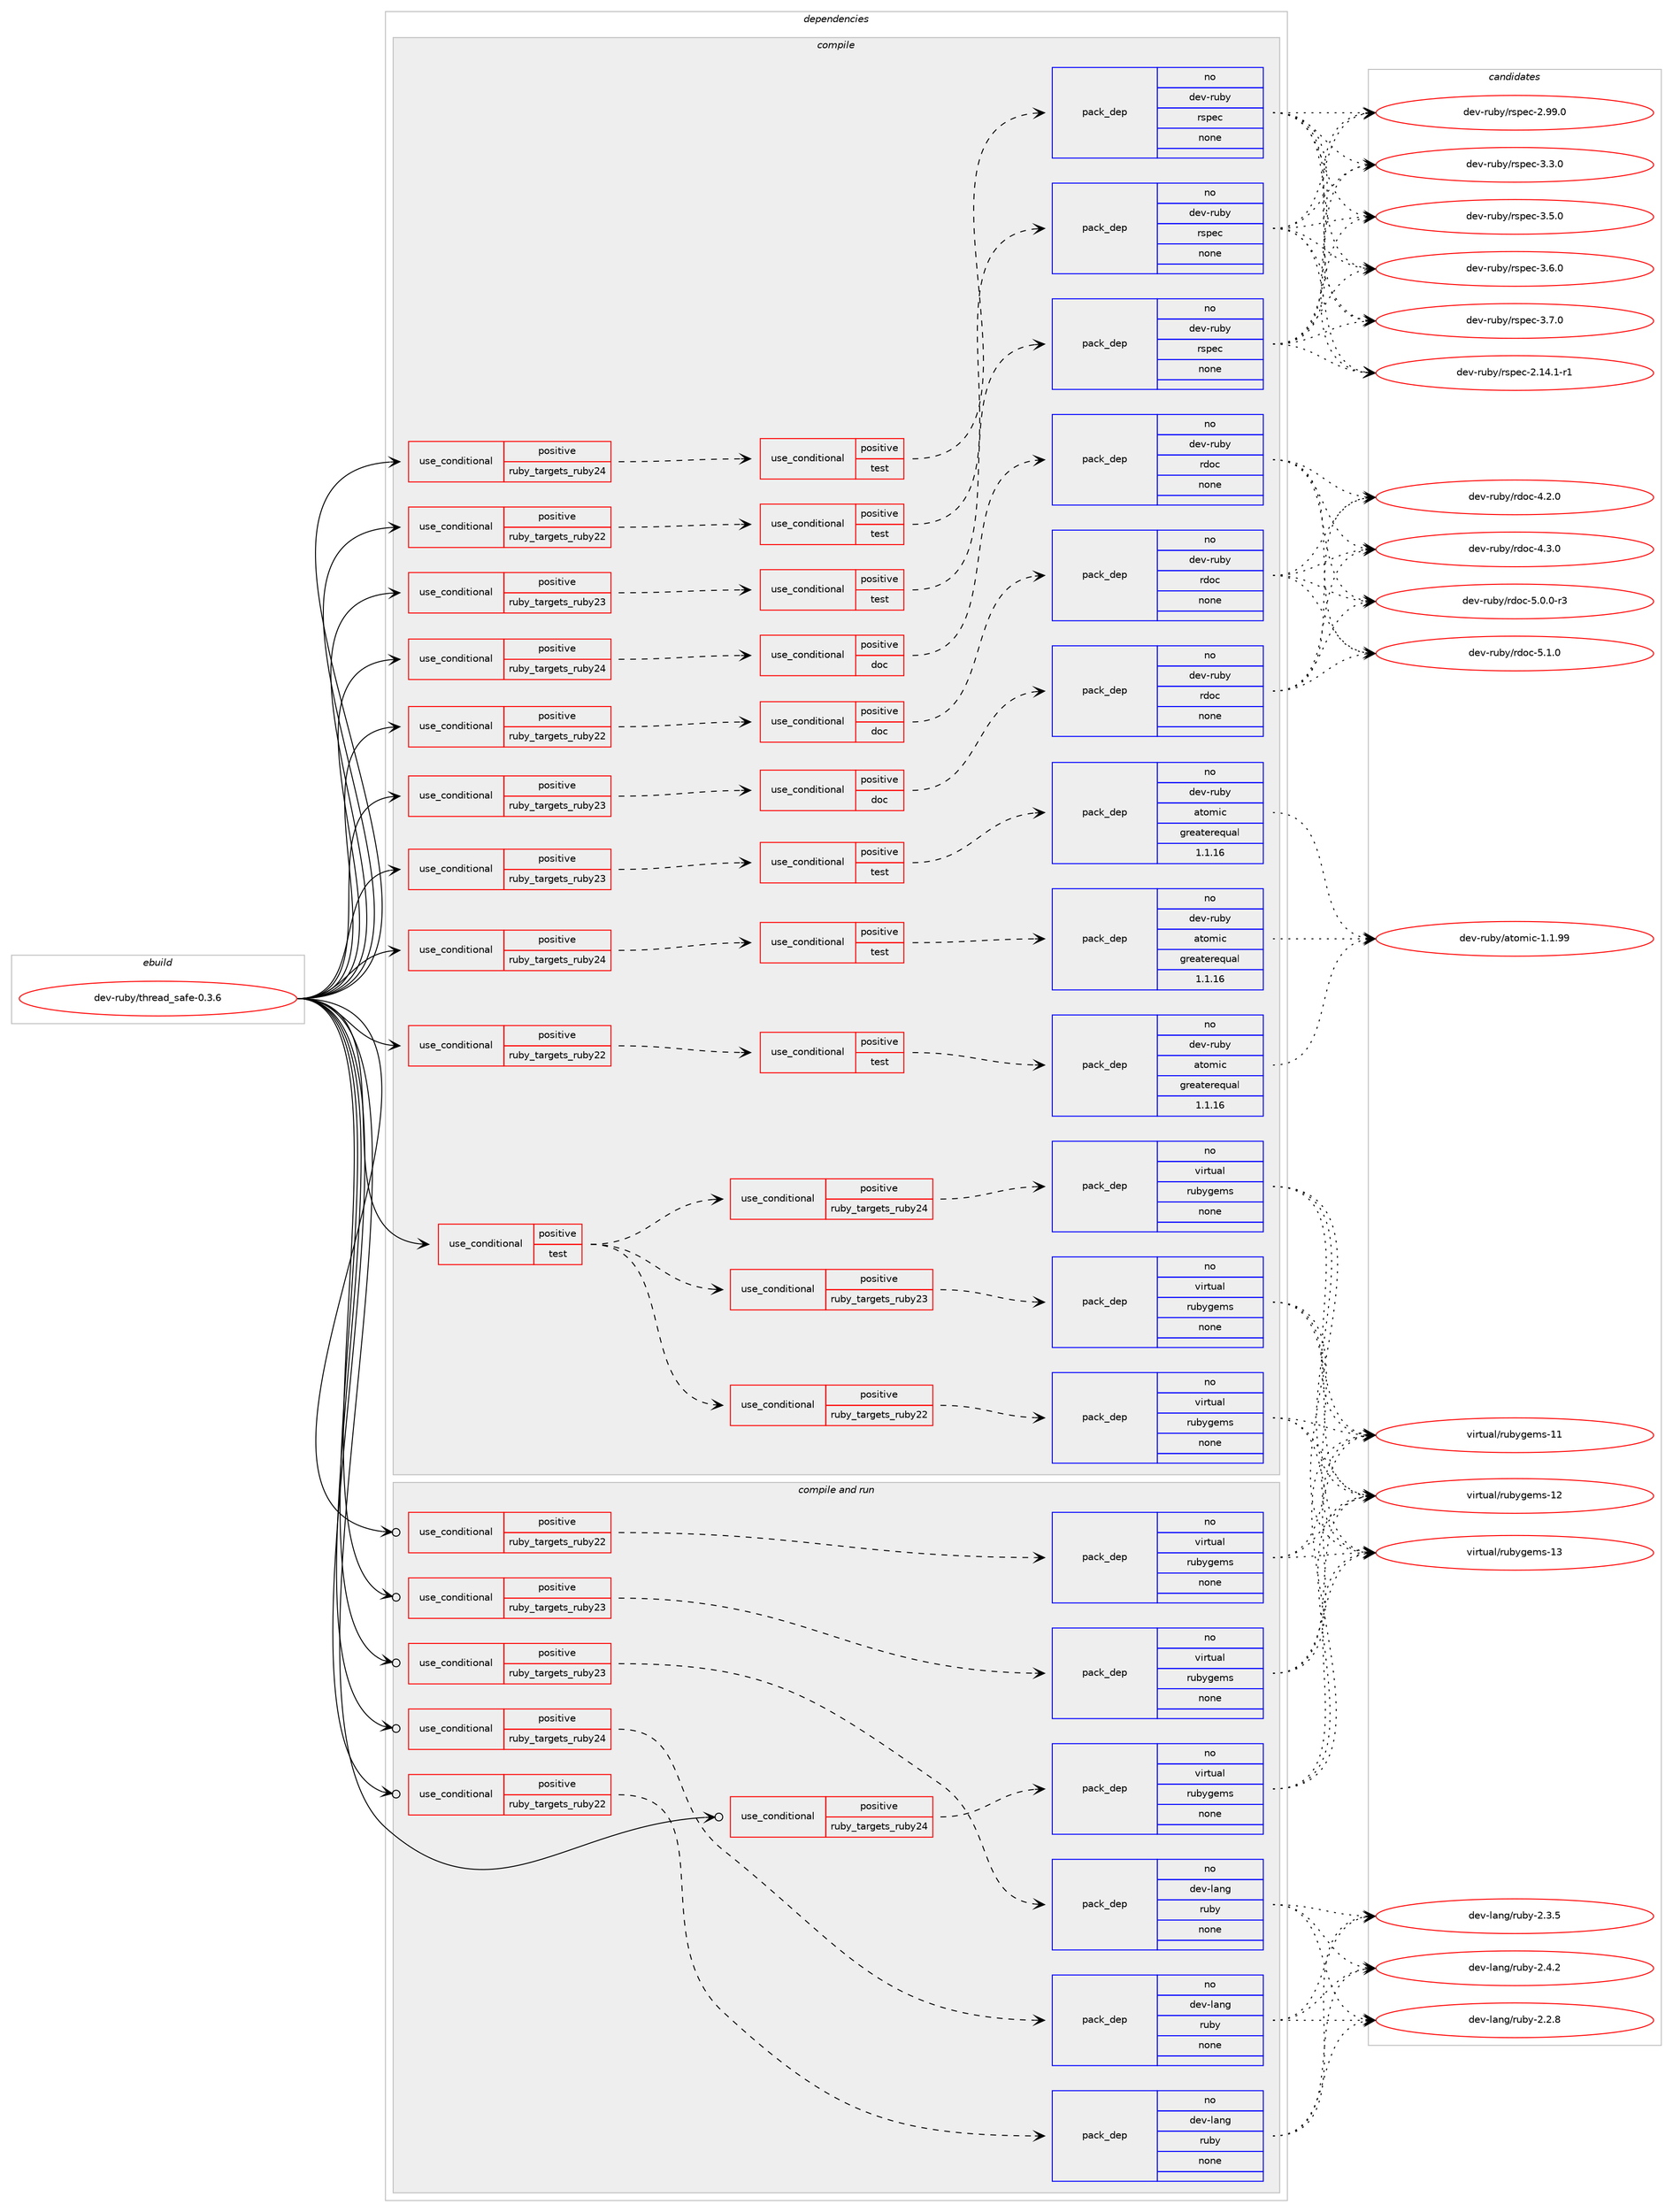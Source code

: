 digraph prolog {

# *************
# Graph options
# *************

newrank=true;
concentrate=true;
compound=true;
graph [rankdir=LR,fontname=Helvetica,fontsize=10,ranksep=1.5];#, ranksep=2.5, nodesep=0.2];
edge  [arrowhead=vee];
node  [fontname=Helvetica,fontsize=10];

# **********
# The ebuild
# **********

subgraph cluster_leftcol {
color=gray;
rank=same;
label=<<i>ebuild</i>>;
id [label="dev-ruby/thread_safe-0.3.6", color=red, width=4, href="../dev-ruby/thread_safe-0.3.6.svg"];
}

# ****************
# The dependencies
# ****************

subgraph cluster_midcol {
color=gray;
label=<<i>dependencies</i>>;
subgraph cluster_compile {
fillcolor="#eeeeee";
style=filled;
label=<<i>compile</i>>;
subgraph cond74977 {
dependency274661 [label=<<TABLE BORDER="0" CELLBORDER="1" CELLSPACING="0" CELLPADDING="4"><TR><TD ROWSPAN="3" CELLPADDING="10">use_conditional</TD></TR><TR><TD>positive</TD></TR><TR><TD>ruby_targets_ruby22</TD></TR></TABLE>>, shape=none, color=red];
subgraph cond74978 {
dependency274662 [label=<<TABLE BORDER="0" CELLBORDER="1" CELLSPACING="0" CELLPADDING="4"><TR><TD ROWSPAN="3" CELLPADDING="10">use_conditional</TD></TR><TR><TD>positive</TD></TR><TR><TD>doc</TD></TR></TABLE>>, shape=none, color=red];
subgraph pack195568 {
dependency274663 [label=<<TABLE BORDER="0" CELLBORDER="1" CELLSPACING="0" CELLPADDING="4" WIDTH="220"><TR><TD ROWSPAN="6" CELLPADDING="30">pack_dep</TD></TR><TR><TD WIDTH="110">no</TD></TR><TR><TD>dev-ruby</TD></TR><TR><TD>rdoc</TD></TR><TR><TD>none</TD></TR><TR><TD></TD></TR></TABLE>>, shape=none, color=blue];
}
dependency274662:e -> dependency274663:w [weight=20,style="dashed",arrowhead="vee"];
}
dependency274661:e -> dependency274662:w [weight=20,style="dashed",arrowhead="vee"];
}
id:e -> dependency274661:w [weight=20,style="solid",arrowhead="vee"];
subgraph cond74979 {
dependency274664 [label=<<TABLE BORDER="0" CELLBORDER="1" CELLSPACING="0" CELLPADDING="4"><TR><TD ROWSPAN="3" CELLPADDING="10">use_conditional</TD></TR><TR><TD>positive</TD></TR><TR><TD>ruby_targets_ruby22</TD></TR></TABLE>>, shape=none, color=red];
subgraph cond74980 {
dependency274665 [label=<<TABLE BORDER="0" CELLBORDER="1" CELLSPACING="0" CELLPADDING="4"><TR><TD ROWSPAN="3" CELLPADDING="10">use_conditional</TD></TR><TR><TD>positive</TD></TR><TR><TD>test</TD></TR></TABLE>>, shape=none, color=red];
subgraph pack195569 {
dependency274666 [label=<<TABLE BORDER="0" CELLBORDER="1" CELLSPACING="0" CELLPADDING="4" WIDTH="220"><TR><TD ROWSPAN="6" CELLPADDING="30">pack_dep</TD></TR><TR><TD WIDTH="110">no</TD></TR><TR><TD>dev-ruby</TD></TR><TR><TD>atomic</TD></TR><TR><TD>greaterequal</TD></TR><TR><TD>1.1.16</TD></TR></TABLE>>, shape=none, color=blue];
}
dependency274665:e -> dependency274666:w [weight=20,style="dashed",arrowhead="vee"];
}
dependency274664:e -> dependency274665:w [weight=20,style="dashed",arrowhead="vee"];
}
id:e -> dependency274664:w [weight=20,style="solid",arrowhead="vee"];
subgraph cond74981 {
dependency274667 [label=<<TABLE BORDER="0" CELLBORDER="1" CELLSPACING="0" CELLPADDING="4"><TR><TD ROWSPAN="3" CELLPADDING="10">use_conditional</TD></TR><TR><TD>positive</TD></TR><TR><TD>ruby_targets_ruby22</TD></TR></TABLE>>, shape=none, color=red];
subgraph cond74982 {
dependency274668 [label=<<TABLE BORDER="0" CELLBORDER="1" CELLSPACING="0" CELLPADDING="4"><TR><TD ROWSPAN="3" CELLPADDING="10">use_conditional</TD></TR><TR><TD>positive</TD></TR><TR><TD>test</TD></TR></TABLE>>, shape=none, color=red];
subgraph pack195570 {
dependency274669 [label=<<TABLE BORDER="0" CELLBORDER="1" CELLSPACING="0" CELLPADDING="4" WIDTH="220"><TR><TD ROWSPAN="6" CELLPADDING="30">pack_dep</TD></TR><TR><TD WIDTH="110">no</TD></TR><TR><TD>dev-ruby</TD></TR><TR><TD>rspec</TD></TR><TR><TD>none</TD></TR><TR><TD></TD></TR></TABLE>>, shape=none, color=blue];
}
dependency274668:e -> dependency274669:w [weight=20,style="dashed",arrowhead="vee"];
}
dependency274667:e -> dependency274668:w [weight=20,style="dashed",arrowhead="vee"];
}
id:e -> dependency274667:w [weight=20,style="solid",arrowhead="vee"];
subgraph cond74983 {
dependency274670 [label=<<TABLE BORDER="0" CELLBORDER="1" CELLSPACING="0" CELLPADDING="4"><TR><TD ROWSPAN="3" CELLPADDING="10">use_conditional</TD></TR><TR><TD>positive</TD></TR><TR><TD>ruby_targets_ruby23</TD></TR></TABLE>>, shape=none, color=red];
subgraph cond74984 {
dependency274671 [label=<<TABLE BORDER="0" CELLBORDER="1" CELLSPACING="0" CELLPADDING="4"><TR><TD ROWSPAN="3" CELLPADDING="10">use_conditional</TD></TR><TR><TD>positive</TD></TR><TR><TD>doc</TD></TR></TABLE>>, shape=none, color=red];
subgraph pack195571 {
dependency274672 [label=<<TABLE BORDER="0" CELLBORDER="1" CELLSPACING="0" CELLPADDING="4" WIDTH="220"><TR><TD ROWSPAN="6" CELLPADDING="30">pack_dep</TD></TR><TR><TD WIDTH="110">no</TD></TR><TR><TD>dev-ruby</TD></TR><TR><TD>rdoc</TD></TR><TR><TD>none</TD></TR><TR><TD></TD></TR></TABLE>>, shape=none, color=blue];
}
dependency274671:e -> dependency274672:w [weight=20,style="dashed",arrowhead="vee"];
}
dependency274670:e -> dependency274671:w [weight=20,style="dashed",arrowhead="vee"];
}
id:e -> dependency274670:w [weight=20,style="solid",arrowhead="vee"];
subgraph cond74985 {
dependency274673 [label=<<TABLE BORDER="0" CELLBORDER="1" CELLSPACING="0" CELLPADDING="4"><TR><TD ROWSPAN="3" CELLPADDING="10">use_conditional</TD></TR><TR><TD>positive</TD></TR><TR><TD>ruby_targets_ruby23</TD></TR></TABLE>>, shape=none, color=red];
subgraph cond74986 {
dependency274674 [label=<<TABLE BORDER="0" CELLBORDER="1" CELLSPACING="0" CELLPADDING="4"><TR><TD ROWSPAN="3" CELLPADDING="10">use_conditional</TD></TR><TR><TD>positive</TD></TR><TR><TD>test</TD></TR></TABLE>>, shape=none, color=red];
subgraph pack195572 {
dependency274675 [label=<<TABLE BORDER="0" CELLBORDER="1" CELLSPACING="0" CELLPADDING="4" WIDTH="220"><TR><TD ROWSPAN="6" CELLPADDING="30">pack_dep</TD></TR><TR><TD WIDTH="110">no</TD></TR><TR><TD>dev-ruby</TD></TR><TR><TD>atomic</TD></TR><TR><TD>greaterequal</TD></TR><TR><TD>1.1.16</TD></TR></TABLE>>, shape=none, color=blue];
}
dependency274674:e -> dependency274675:w [weight=20,style="dashed",arrowhead="vee"];
}
dependency274673:e -> dependency274674:w [weight=20,style="dashed",arrowhead="vee"];
}
id:e -> dependency274673:w [weight=20,style="solid",arrowhead="vee"];
subgraph cond74987 {
dependency274676 [label=<<TABLE BORDER="0" CELLBORDER="1" CELLSPACING="0" CELLPADDING="4"><TR><TD ROWSPAN="3" CELLPADDING="10">use_conditional</TD></TR><TR><TD>positive</TD></TR><TR><TD>ruby_targets_ruby23</TD></TR></TABLE>>, shape=none, color=red];
subgraph cond74988 {
dependency274677 [label=<<TABLE BORDER="0" CELLBORDER="1" CELLSPACING="0" CELLPADDING="4"><TR><TD ROWSPAN="3" CELLPADDING="10">use_conditional</TD></TR><TR><TD>positive</TD></TR><TR><TD>test</TD></TR></TABLE>>, shape=none, color=red];
subgraph pack195573 {
dependency274678 [label=<<TABLE BORDER="0" CELLBORDER="1" CELLSPACING="0" CELLPADDING="4" WIDTH="220"><TR><TD ROWSPAN="6" CELLPADDING="30">pack_dep</TD></TR><TR><TD WIDTH="110">no</TD></TR><TR><TD>dev-ruby</TD></TR><TR><TD>rspec</TD></TR><TR><TD>none</TD></TR><TR><TD></TD></TR></TABLE>>, shape=none, color=blue];
}
dependency274677:e -> dependency274678:w [weight=20,style="dashed",arrowhead="vee"];
}
dependency274676:e -> dependency274677:w [weight=20,style="dashed",arrowhead="vee"];
}
id:e -> dependency274676:w [weight=20,style="solid",arrowhead="vee"];
subgraph cond74989 {
dependency274679 [label=<<TABLE BORDER="0" CELLBORDER="1" CELLSPACING="0" CELLPADDING="4"><TR><TD ROWSPAN="3" CELLPADDING="10">use_conditional</TD></TR><TR><TD>positive</TD></TR><TR><TD>ruby_targets_ruby24</TD></TR></TABLE>>, shape=none, color=red];
subgraph cond74990 {
dependency274680 [label=<<TABLE BORDER="0" CELLBORDER="1" CELLSPACING="0" CELLPADDING="4"><TR><TD ROWSPAN="3" CELLPADDING="10">use_conditional</TD></TR><TR><TD>positive</TD></TR><TR><TD>doc</TD></TR></TABLE>>, shape=none, color=red];
subgraph pack195574 {
dependency274681 [label=<<TABLE BORDER="0" CELLBORDER="1" CELLSPACING="0" CELLPADDING="4" WIDTH="220"><TR><TD ROWSPAN="6" CELLPADDING="30">pack_dep</TD></TR><TR><TD WIDTH="110">no</TD></TR><TR><TD>dev-ruby</TD></TR><TR><TD>rdoc</TD></TR><TR><TD>none</TD></TR><TR><TD></TD></TR></TABLE>>, shape=none, color=blue];
}
dependency274680:e -> dependency274681:w [weight=20,style="dashed",arrowhead="vee"];
}
dependency274679:e -> dependency274680:w [weight=20,style="dashed",arrowhead="vee"];
}
id:e -> dependency274679:w [weight=20,style="solid",arrowhead="vee"];
subgraph cond74991 {
dependency274682 [label=<<TABLE BORDER="0" CELLBORDER="1" CELLSPACING="0" CELLPADDING="4"><TR><TD ROWSPAN="3" CELLPADDING="10">use_conditional</TD></TR><TR><TD>positive</TD></TR><TR><TD>ruby_targets_ruby24</TD></TR></TABLE>>, shape=none, color=red];
subgraph cond74992 {
dependency274683 [label=<<TABLE BORDER="0" CELLBORDER="1" CELLSPACING="0" CELLPADDING="4"><TR><TD ROWSPAN="3" CELLPADDING="10">use_conditional</TD></TR><TR><TD>positive</TD></TR><TR><TD>test</TD></TR></TABLE>>, shape=none, color=red];
subgraph pack195575 {
dependency274684 [label=<<TABLE BORDER="0" CELLBORDER="1" CELLSPACING="0" CELLPADDING="4" WIDTH="220"><TR><TD ROWSPAN="6" CELLPADDING="30">pack_dep</TD></TR><TR><TD WIDTH="110">no</TD></TR><TR><TD>dev-ruby</TD></TR><TR><TD>atomic</TD></TR><TR><TD>greaterequal</TD></TR><TR><TD>1.1.16</TD></TR></TABLE>>, shape=none, color=blue];
}
dependency274683:e -> dependency274684:w [weight=20,style="dashed",arrowhead="vee"];
}
dependency274682:e -> dependency274683:w [weight=20,style="dashed",arrowhead="vee"];
}
id:e -> dependency274682:w [weight=20,style="solid",arrowhead="vee"];
subgraph cond74993 {
dependency274685 [label=<<TABLE BORDER="0" CELLBORDER="1" CELLSPACING="0" CELLPADDING="4"><TR><TD ROWSPAN="3" CELLPADDING="10">use_conditional</TD></TR><TR><TD>positive</TD></TR><TR><TD>ruby_targets_ruby24</TD></TR></TABLE>>, shape=none, color=red];
subgraph cond74994 {
dependency274686 [label=<<TABLE BORDER="0" CELLBORDER="1" CELLSPACING="0" CELLPADDING="4"><TR><TD ROWSPAN="3" CELLPADDING="10">use_conditional</TD></TR><TR><TD>positive</TD></TR><TR><TD>test</TD></TR></TABLE>>, shape=none, color=red];
subgraph pack195576 {
dependency274687 [label=<<TABLE BORDER="0" CELLBORDER="1" CELLSPACING="0" CELLPADDING="4" WIDTH="220"><TR><TD ROWSPAN="6" CELLPADDING="30">pack_dep</TD></TR><TR><TD WIDTH="110">no</TD></TR><TR><TD>dev-ruby</TD></TR><TR><TD>rspec</TD></TR><TR><TD>none</TD></TR><TR><TD></TD></TR></TABLE>>, shape=none, color=blue];
}
dependency274686:e -> dependency274687:w [weight=20,style="dashed",arrowhead="vee"];
}
dependency274685:e -> dependency274686:w [weight=20,style="dashed",arrowhead="vee"];
}
id:e -> dependency274685:w [weight=20,style="solid",arrowhead="vee"];
subgraph cond74995 {
dependency274688 [label=<<TABLE BORDER="0" CELLBORDER="1" CELLSPACING="0" CELLPADDING="4"><TR><TD ROWSPAN="3" CELLPADDING="10">use_conditional</TD></TR><TR><TD>positive</TD></TR><TR><TD>test</TD></TR></TABLE>>, shape=none, color=red];
subgraph cond74996 {
dependency274689 [label=<<TABLE BORDER="0" CELLBORDER="1" CELLSPACING="0" CELLPADDING="4"><TR><TD ROWSPAN="3" CELLPADDING="10">use_conditional</TD></TR><TR><TD>positive</TD></TR><TR><TD>ruby_targets_ruby22</TD></TR></TABLE>>, shape=none, color=red];
subgraph pack195577 {
dependency274690 [label=<<TABLE BORDER="0" CELLBORDER="1" CELLSPACING="0" CELLPADDING="4" WIDTH="220"><TR><TD ROWSPAN="6" CELLPADDING="30">pack_dep</TD></TR><TR><TD WIDTH="110">no</TD></TR><TR><TD>virtual</TD></TR><TR><TD>rubygems</TD></TR><TR><TD>none</TD></TR><TR><TD></TD></TR></TABLE>>, shape=none, color=blue];
}
dependency274689:e -> dependency274690:w [weight=20,style="dashed",arrowhead="vee"];
}
dependency274688:e -> dependency274689:w [weight=20,style="dashed",arrowhead="vee"];
subgraph cond74997 {
dependency274691 [label=<<TABLE BORDER="0" CELLBORDER="1" CELLSPACING="0" CELLPADDING="4"><TR><TD ROWSPAN="3" CELLPADDING="10">use_conditional</TD></TR><TR><TD>positive</TD></TR><TR><TD>ruby_targets_ruby23</TD></TR></TABLE>>, shape=none, color=red];
subgraph pack195578 {
dependency274692 [label=<<TABLE BORDER="0" CELLBORDER="1" CELLSPACING="0" CELLPADDING="4" WIDTH="220"><TR><TD ROWSPAN="6" CELLPADDING="30">pack_dep</TD></TR><TR><TD WIDTH="110">no</TD></TR><TR><TD>virtual</TD></TR><TR><TD>rubygems</TD></TR><TR><TD>none</TD></TR><TR><TD></TD></TR></TABLE>>, shape=none, color=blue];
}
dependency274691:e -> dependency274692:w [weight=20,style="dashed",arrowhead="vee"];
}
dependency274688:e -> dependency274691:w [weight=20,style="dashed",arrowhead="vee"];
subgraph cond74998 {
dependency274693 [label=<<TABLE BORDER="0" CELLBORDER="1" CELLSPACING="0" CELLPADDING="4"><TR><TD ROWSPAN="3" CELLPADDING="10">use_conditional</TD></TR><TR><TD>positive</TD></TR><TR><TD>ruby_targets_ruby24</TD></TR></TABLE>>, shape=none, color=red];
subgraph pack195579 {
dependency274694 [label=<<TABLE BORDER="0" CELLBORDER="1" CELLSPACING="0" CELLPADDING="4" WIDTH="220"><TR><TD ROWSPAN="6" CELLPADDING="30">pack_dep</TD></TR><TR><TD WIDTH="110">no</TD></TR><TR><TD>virtual</TD></TR><TR><TD>rubygems</TD></TR><TR><TD>none</TD></TR><TR><TD></TD></TR></TABLE>>, shape=none, color=blue];
}
dependency274693:e -> dependency274694:w [weight=20,style="dashed",arrowhead="vee"];
}
dependency274688:e -> dependency274693:w [weight=20,style="dashed",arrowhead="vee"];
}
id:e -> dependency274688:w [weight=20,style="solid",arrowhead="vee"];
}
subgraph cluster_compileandrun {
fillcolor="#eeeeee";
style=filled;
label=<<i>compile and run</i>>;
subgraph cond74999 {
dependency274695 [label=<<TABLE BORDER="0" CELLBORDER="1" CELLSPACING="0" CELLPADDING="4"><TR><TD ROWSPAN="3" CELLPADDING="10">use_conditional</TD></TR><TR><TD>positive</TD></TR><TR><TD>ruby_targets_ruby22</TD></TR></TABLE>>, shape=none, color=red];
subgraph pack195580 {
dependency274696 [label=<<TABLE BORDER="0" CELLBORDER="1" CELLSPACING="0" CELLPADDING="4" WIDTH="220"><TR><TD ROWSPAN="6" CELLPADDING="30">pack_dep</TD></TR><TR><TD WIDTH="110">no</TD></TR><TR><TD>dev-lang</TD></TR><TR><TD>ruby</TD></TR><TR><TD>none</TD></TR><TR><TD></TD></TR></TABLE>>, shape=none, color=blue];
}
dependency274695:e -> dependency274696:w [weight=20,style="dashed",arrowhead="vee"];
}
id:e -> dependency274695:w [weight=20,style="solid",arrowhead="odotvee"];
subgraph cond75000 {
dependency274697 [label=<<TABLE BORDER="0" CELLBORDER="1" CELLSPACING="0" CELLPADDING="4"><TR><TD ROWSPAN="3" CELLPADDING="10">use_conditional</TD></TR><TR><TD>positive</TD></TR><TR><TD>ruby_targets_ruby22</TD></TR></TABLE>>, shape=none, color=red];
subgraph pack195581 {
dependency274698 [label=<<TABLE BORDER="0" CELLBORDER="1" CELLSPACING="0" CELLPADDING="4" WIDTH="220"><TR><TD ROWSPAN="6" CELLPADDING="30">pack_dep</TD></TR><TR><TD WIDTH="110">no</TD></TR><TR><TD>virtual</TD></TR><TR><TD>rubygems</TD></TR><TR><TD>none</TD></TR><TR><TD></TD></TR></TABLE>>, shape=none, color=blue];
}
dependency274697:e -> dependency274698:w [weight=20,style="dashed",arrowhead="vee"];
}
id:e -> dependency274697:w [weight=20,style="solid",arrowhead="odotvee"];
subgraph cond75001 {
dependency274699 [label=<<TABLE BORDER="0" CELLBORDER="1" CELLSPACING="0" CELLPADDING="4"><TR><TD ROWSPAN="3" CELLPADDING="10">use_conditional</TD></TR><TR><TD>positive</TD></TR><TR><TD>ruby_targets_ruby23</TD></TR></TABLE>>, shape=none, color=red];
subgraph pack195582 {
dependency274700 [label=<<TABLE BORDER="0" CELLBORDER="1" CELLSPACING="0" CELLPADDING="4" WIDTH="220"><TR><TD ROWSPAN="6" CELLPADDING="30">pack_dep</TD></TR><TR><TD WIDTH="110">no</TD></TR><TR><TD>dev-lang</TD></TR><TR><TD>ruby</TD></TR><TR><TD>none</TD></TR><TR><TD></TD></TR></TABLE>>, shape=none, color=blue];
}
dependency274699:e -> dependency274700:w [weight=20,style="dashed",arrowhead="vee"];
}
id:e -> dependency274699:w [weight=20,style="solid",arrowhead="odotvee"];
subgraph cond75002 {
dependency274701 [label=<<TABLE BORDER="0" CELLBORDER="1" CELLSPACING="0" CELLPADDING="4"><TR><TD ROWSPAN="3" CELLPADDING="10">use_conditional</TD></TR><TR><TD>positive</TD></TR><TR><TD>ruby_targets_ruby23</TD></TR></TABLE>>, shape=none, color=red];
subgraph pack195583 {
dependency274702 [label=<<TABLE BORDER="0" CELLBORDER="1" CELLSPACING="0" CELLPADDING="4" WIDTH="220"><TR><TD ROWSPAN="6" CELLPADDING="30">pack_dep</TD></TR><TR><TD WIDTH="110">no</TD></TR><TR><TD>virtual</TD></TR><TR><TD>rubygems</TD></TR><TR><TD>none</TD></TR><TR><TD></TD></TR></TABLE>>, shape=none, color=blue];
}
dependency274701:e -> dependency274702:w [weight=20,style="dashed",arrowhead="vee"];
}
id:e -> dependency274701:w [weight=20,style="solid",arrowhead="odotvee"];
subgraph cond75003 {
dependency274703 [label=<<TABLE BORDER="0" CELLBORDER="1" CELLSPACING="0" CELLPADDING="4"><TR><TD ROWSPAN="3" CELLPADDING="10">use_conditional</TD></TR><TR><TD>positive</TD></TR><TR><TD>ruby_targets_ruby24</TD></TR></TABLE>>, shape=none, color=red];
subgraph pack195584 {
dependency274704 [label=<<TABLE BORDER="0" CELLBORDER="1" CELLSPACING="0" CELLPADDING="4" WIDTH="220"><TR><TD ROWSPAN="6" CELLPADDING="30">pack_dep</TD></TR><TR><TD WIDTH="110">no</TD></TR><TR><TD>dev-lang</TD></TR><TR><TD>ruby</TD></TR><TR><TD>none</TD></TR><TR><TD></TD></TR></TABLE>>, shape=none, color=blue];
}
dependency274703:e -> dependency274704:w [weight=20,style="dashed",arrowhead="vee"];
}
id:e -> dependency274703:w [weight=20,style="solid",arrowhead="odotvee"];
subgraph cond75004 {
dependency274705 [label=<<TABLE BORDER="0" CELLBORDER="1" CELLSPACING="0" CELLPADDING="4"><TR><TD ROWSPAN="3" CELLPADDING="10">use_conditional</TD></TR><TR><TD>positive</TD></TR><TR><TD>ruby_targets_ruby24</TD></TR></TABLE>>, shape=none, color=red];
subgraph pack195585 {
dependency274706 [label=<<TABLE BORDER="0" CELLBORDER="1" CELLSPACING="0" CELLPADDING="4" WIDTH="220"><TR><TD ROWSPAN="6" CELLPADDING="30">pack_dep</TD></TR><TR><TD WIDTH="110">no</TD></TR><TR><TD>virtual</TD></TR><TR><TD>rubygems</TD></TR><TR><TD>none</TD></TR><TR><TD></TD></TR></TABLE>>, shape=none, color=blue];
}
dependency274705:e -> dependency274706:w [weight=20,style="dashed",arrowhead="vee"];
}
id:e -> dependency274705:w [weight=20,style="solid",arrowhead="odotvee"];
}
subgraph cluster_run {
fillcolor="#eeeeee";
style=filled;
label=<<i>run</i>>;
}
}

# **************
# The candidates
# **************

subgraph cluster_choices {
rank=same;
color=gray;
label=<<i>candidates</i>>;

subgraph choice195568 {
color=black;
nodesep=1;
choice10010111845114117981214711410011199455246504648 [label="dev-ruby/rdoc-4.2.0", color=red, width=4,href="../dev-ruby/rdoc-4.2.0.svg"];
choice10010111845114117981214711410011199455246514648 [label="dev-ruby/rdoc-4.3.0", color=red, width=4,href="../dev-ruby/rdoc-4.3.0.svg"];
choice100101118451141179812147114100111994553464846484511451 [label="dev-ruby/rdoc-5.0.0-r3", color=red, width=4,href="../dev-ruby/rdoc-5.0.0-r3.svg"];
choice10010111845114117981214711410011199455346494648 [label="dev-ruby/rdoc-5.1.0", color=red, width=4,href="../dev-ruby/rdoc-5.1.0.svg"];
dependency274663:e -> choice10010111845114117981214711410011199455246504648:w [style=dotted,weight="100"];
dependency274663:e -> choice10010111845114117981214711410011199455246514648:w [style=dotted,weight="100"];
dependency274663:e -> choice100101118451141179812147114100111994553464846484511451:w [style=dotted,weight="100"];
dependency274663:e -> choice10010111845114117981214711410011199455346494648:w [style=dotted,weight="100"];
}
subgraph choice195569 {
color=black;
nodesep=1;
choice100101118451141179812147971161111091059945494649465757 [label="dev-ruby/atomic-1.1.99", color=red, width=4,href="../dev-ruby/atomic-1.1.99.svg"];
dependency274666:e -> choice100101118451141179812147971161111091059945494649465757:w [style=dotted,weight="100"];
}
subgraph choice195570 {
color=black;
nodesep=1;
choice10010111845114117981214711411511210199455046495246494511449 [label="dev-ruby/rspec-2.14.1-r1", color=red, width=4,href="../dev-ruby/rspec-2.14.1-r1.svg"];
choice1001011184511411798121471141151121019945504657574648 [label="dev-ruby/rspec-2.99.0", color=red, width=4,href="../dev-ruby/rspec-2.99.0.svg"];
choice10010111845114117981214711411511210199455146514648 [label="dev-ruby/rspec-3.3.0", color=red, width=4,href="../dev-ruby/rspec-3.3.0.svg"];
choice10010111845114117981214711411511210199455146534648 [label="dev-ruby/rspec-3.5.0", color=red, width=4,href="../dev-ruby/rspec-3.5.0.svg"];
choice10010111845114117981214711411511210199455146544648 [label="dev-ruby/rspec-3.6.0", color=red, width=4,href="../dev-ruby/rspec-3.6.0.svg"];
choice10010111845114117981214711411511210199455146554648 [label="dev-ruby/rspec-3.7.0", color=red, width=4,href="../dev-ruby/rspec-3.7.0.svg"];
dependency274669:e -> choice10010111845114117981214711411511210199455046495246494511449:w [style=dotted,weight="100"];
dependency274669:e -> choice1001011184511411798121471141151121019945504657574648:w [style=dotted,weight="100"];
dependency274669:e -> choice10010111845114117981214711411511210199455146514648:w [style=dotted,weight="100"];
dependency274669:e -> choice10010111845114117981214711411511210199455146534648:w [style=dotted,weight="100"];
dependency274669:e -> choice10010111845114117981214711411511210199455146544648:w [style=dotted,weight="100"];
dependency274669:e -> choice10010111845114117981214711411511210199455146554648:w [style=dotted,weight="100"];
}
subgraph choice195571 {
color=black;
nodesep=1;
choice10010111845114117981214711410011199455246504648 [label="dev-ruby/rdoc-4.2.0", color=red, width=4,href="../dev-ruby/rdoc-4.2.0.svg"];
choice10010111845114117981214711410011199455246514648 [label="dev-ruby/rdoc-4.3.0", color=red, width=4,href="../dev-ruby/rdoc-4.3.0.svg"];
choice100101118451141179812147114100111994553464846484511451 [label="dev-ruby/rdoc-5.0.0-r3", color=red, width=4,href="../dev-ruby/rdoc-5.0.0-r3.svg"];
choice10010111845114117981214711410011199455346494648 [label="dev-ruby/rdoc-5.1.0", color=red, width=4,href="../dev-ruby/rdoc-5.1.0.svg"];
dependency274672:e -> choice10010111845114117981214711410011199455246504648:w [style=dotted,weight="100"];
dependency274672:e -> choice10010111845114117981214711410011199455246514648:w [style=dotted,weight="100"];
dependency274672:e -> choice100101118451141179812147114100111994553464846484511451:w [style=dotted,weight="100"];
dependency274672:e -> choice10010111845114117981214711410011199455346494648:w [style=dotted,weight="100"];
}
subgraph choice195572 {
color=black;
nodesep=1;
choice100101118451141179812147971161111091059945494649465757 [label="dev-ruby/atomic-1.1.99", color=red, width=4,href="../dev-ruby/atomic-1.1.99.svg"];
dependency274675:e -> choice100101118451141179812147971161111091059945494649465757:w [style=dotted,weight="100"];
}
subgraph choice195573 {
color=black;
nodesep=1;
choice10010111845114117981214711411511210199455046495246494511449 [label="dev-ruby/rspec-2.14.1-r1", color=red, width=4,href="../dev-ruby/rspec-2.14.1-r1.svg"];
choice1001011184511411798121471141151121019945504657574648 [label="dev-ruby/rspec-2.99.0", color=red, width=4,href="../dev-ruby/rspec-2.99.0.svg"];
choice10010111845114117981214711411511210199455146514648 [label="dev-ruby/rspec-3.3.0", color=red, width=4,href="../dev-ruby/rspec-3.3.0.svg"];
choice10010111845114117981214711411511210199455146534648 [label="dev-ruby/rspec-3.5.0", color=red, width=4,href="../dev-ruby/rspec-3.5.0.svg"];
choice10010111845114117981214711411511210199455146544648 [label="dev-ruby/rspec-3.6.0", color=red, width=4,href="../dev-ruby/rspec-3.6.0.svg"];
choice10010111845114117981214711411511210199455146554648 [label="dev-ruby/rspec-3.7.0", color=red, width=4,href="../dev-ruby/rspec-3.7.0.svg"];
dependency274678:e -> choice10010111845114117981214711411511210199455046495246494511449:w [style=dotted,weight="100"];
dependency274678:e -> choice1001011184511411798121471141151121019945504657574648:w [style=dotted,weight="100"];
dependency274678:e -> choice10010111845114117981214711411511210199455146514648:w [style=dotted,weight="100"];
dependency274678:e -> choice10010111845114117981214711411511210199455146534648:w [style=dotted,weight="100"];
dependency274678:e -> choice10010111845114117981214711411511210199455146544648:w [style=dotted,weight="100"];
dependency274678:e -> choice10010111845114117981214711411511210199455146554648:w [style=dotted,weight="100"];
}
subgraph choice195574 {
color=black;
nodesep=1;
choice10010111845114117981214711410011199455246504648 [label="dev-ruby/rdoc-4.2.0", color=red, width=4,href="../dev-ruby/rdoc-4.2.0.svg"];
choice10010111845114117981214711410011199455246514648 [label="dev-ruby/rdoc-4.3.0", color=red, width=4,href="../dev-ruby/rdoc-4.3.0.svg"];
choice100101118451141179812147114100111994553464846484511451 [label="dev-ruby/rdoc-5.0.0-r3", color=red, width=4,href="../dev-ruby/rdoc-5.0.0-r3.svg"];
choice10010111845114117981214711410011199455346494648 [label="dev-ruby/rdoc-5.1.0", color=red, width=4,href="../dev-ruby/rdoc-5.1.0.svg"];
dependency274681:e -> choice10010111845114117981214711410011199455246504648:w [style=dotted,weight="100"];
dependency274681:e -> choice10010111845114117981214711410011199455246514648:w [style=dotted,weight="100"];
dependency274681:e -> choice100101118451141179812147114100111994553464846484511451:w [style=dotted,weight="100"];
dependency274681:e -> choice10010111845114117981214711410011199455346494648:w [style=dotted,weight="100"];
}
subgraph choice195575 {
color=black;
nodesep=1;
choice100101118451141179812147971161111091059945494649465757 [label="dev-ruby/atomic-1.1.99", color=red, width=4,href="../dev-ruby/atomic-1.1.99.svg"];
dependency274684:e -> choice100101118451141179812147971161111091059945494649465757:w [style=dotted,weight="100"];
}
subgraph choice195576 {
color=black;
nodesep=1;
choice10010111845114117981214711411511210199455046495246494511449 [label="dev-ruby/rspec-2.14.1-r1", color=red, width=4,href="../dev-ruby/rspec-2.14.1-r1.svg"];
choice1001011184511411798121471141151121019945504657574648 [label="dev-ruby/rspec-2.99.0", color=red, width=4,href="../dev-ruby/rspec-2.99.0.svg"];
choice10010111845114117981214711411511210199455146514648 [label="dev-ruby/rspec-3.3.0", color=red, width=4,href="../dev-ruby/rspec-3.3.0.svg"];
choice10010111845114117981214711411511210199455146534648 [label="dev-ruby/rspec-3.5.0", color=red, width=4,href="../dev-ruby/rspec-3.5.0.svg"];
choice10010111845114117981214711411511210199455146544648 [label="dev-ruby/rspec-3.6.0", color=red, width=4,href="../dev-ruby/rspec-3.6.0.svg"];
choice10010111845114117981214711411511210199455146554648 [label="dev-ruby/rspec-3.7.0", color=red, width=4,href="../dev-ruby/rspec-3.7.0.svg"];
dependency274687:e -> choice10010111845114117981214711411511210199455046495246494511449:w [style=dotted,weight="100"];
dependency274687:e -> choice1001011184511411798121471141151121019945504657574648:w [style=dotted,weight="100"];
dependency274687:e -> choice10010111845114117981214711411511210199455146514648:w [style=dotted,weight="100"];
dependency274687:e -> choice10010111845114117981214711411511210199455146534648:w [style=dotted,weight="100"];
dependency274687:e -> choice10010111845114117981214711411511210199455146544648:w [style=dotted,weight="100"];
dependency274687:e -> choice10010111845114117981214711411511210199455146554648:w [style=dotted,weight="100"];
}
subgraph choice195577 {
color=black;
nodesep=1;
choice118105114116117971084711411798121103101109115454949 [label="virtual/rubygems-11", color=red, width=4,href="../virtual/rubygems-11.svg"];
choice118105114116117971084711411798121103101109115454950 [label="virtual/rubygems-12", color=red, width=4,href="../virtual/rubygems-12.svg"];
choice118105114116117971084711411798121103101109115454951 [label="virtual/rubygems-13", color=red, width=4,href="../virtual/rubygems-13.svg"];
dependency274690:e -> choice118105114116117971084711411798121103101109115454949:w [style=dotted,weight="100"];
dependency274690:e -> choice118105114116117971084711411798121103101109115454950:w [style=dotted,weight="100"];
dependency274690:e -> choice118105114116117971084711411798121103101109115454951:w [style=dotted,weight="100"];
}
subgraph choice195578 {
color=black;
nodesep=1;
choice118105114116117971084711411798121103101109115454949 [label="virtual/rubygems-11", color=red, width=4,href="../virtual/rubygems-11.svg"];
choice118105114116117971084711411798121103101109115454950 [label="virtual/rubygems-12", color=red, width=4,href="../virtual/rubygems-12.svg"];
choice118105114116117971084711411798121103101109115454951 [label="virtual/rubygems-13", color=red, width=4,href="../virtual/rubygems-13.svg"];
dependency274692:e -> choice118105114116117971084711411798121103101109115454949:w [style=dotted,weight="100"];
dependency274692:e -> choice118105114116117971084711411798121103101109115454950:w [style=dotted,weight="100"];
dependency274692:e -> choice118105114116117971084711411798121103101109115454951:w [style=dotted,weight="100"];
}
subgraph choice195579 {
color=black;
nodesep=1;
choice118105114116117971084711411798121103101109115454949 [label="virtual/rubygems-11", color=red, width=4,href="../virtual/rubygems-11.svg"];
choice118105114116117971084711411798121103101109115454950 [label="virtual/rubygems-12", color=red, width=4,href="../virtual/rubygems-12.svg"];
choice118105114116117971084711411798121103101109115454951 [label="virtual/rubygems-13", color=red, width=4,href="../virtual/rubygems-13.svg"];
dependency274694:e -> choice118105114116117971084711411798121103101109115454949:w [style=dotted,weight="100"];
dependency274694:e -> choice118105114116117971084711411798121103101109115454950:w [style=dotted,weight="100"];
dependency274694:e -> choice118105114116117971084711411798121103101109115454951:w [style=dotted,weight="100"];
}
subgraph choice195580 {
color=black;
nodesep=1;
choice10010111845108971101034711411798121455046504656 [label="dev-lang/ruby-2.2.8", color=red, width=4,href="../dev-lang/ruby-2.2.8.svg"];
choice10010111845108971101034711411798121455046514653 [label="dev-lang/ruby-2.3.5", color=red, width=4,href="../dev-lang/ruby-2.3.5.svg"];
choice10010111845108971101034711411798121455046524650 [label="dev-lang/ruby-2.4.2", color=red, width=4,href="../dev-lang/ruby-2.4.2.svg"];
dependency274696:e -> choice10010111845108971101034711411798121455046504656:w [style=dotted,weight="100"];
dependency274696:e -> choice10010111845108971101034711411798121455046514653:w [style=dotted,weight="100"];
dependency274696:e -> choice10010111845108971101034711411798121455046524650:w [style=dotted,weight="100"];
}
subgraph choice195581 {
color=black;
nodesep=1;
choice118105114116117971084711411798121103101109115454949 [label="virtual/rubygems-11", color=red, width=4,href="../virtual/rubygems-11.svg"];
choice118105114116117971084711411798121103101109115454950 [label="virtual/rubygems-12", color=red, width=4,href="../virtual/rubygems-12.svg"];
choice118105114116117971084711411798121103101109115454951 [label="virtual/rubygems-13", color=red, width=4,href="../virtual/rubygems-13.svg"];
dependency274698:e -> choice118105114116117971084711411798121103101109115454949:w [style=dotted,weight="100"];
dependency274698:e -> choice118105114116117971084711411798121103101109115454950:w [style=dotted,weight="100"];
dependency274698:e -> choice118105114116117971084711411798121103101109115454951:w [style=dotted,weight="100"];
}
subgraph choice195582 {
color=black;
nodesep=1;
choice10010111845108971101034711411798121455046504656 [label="dev-lang/ruby-2.2.8", color=red, width=4,href="../dev-lang/ruby-2.2.8.svg"];
choice10010111845108971101034711411798121455046514653 [label="dev-lang/ruby-2.3.5", color=red, width=4,href="../dev-lang/ruby-2.3.5.svg"];
choice10010111845108971101034711411798121455046524650 [label="dev-lang/ruby-2.4.2", color=red, width=4,href="../dev-lang/ruby-2.4.2.svg"];
dependency274700:e -> choice10010111845108971101034711411798121455046504656:w [style=dotted,weight="100"];
dependency274700:e -> choice10010111845108971101034711411798121455046514653:w [style=dotted,weight="100"];
dependency274700:e -> choice10010111845108971101034711411798121455046524650:w [style=dotted,weight="100"];
}
subgraph choice195583 {
color=black;
nodesep=1;
choice118105114116117971084711411798121103101109115454949 [label="virtual/rubygems-11", color=red, width=4,href="../virtual/rubygems-11.svg"];
choice118105114116117971084711411798121103101109115454950 [label="virtual/rubygems-12", color=red, width=4,href="../virtual/rubygems-12.svg"];
choice118105114116117971084711411798121103101109115454951 [label="virtual/rubygems-13", color=red, width=4,href="../virtual/rubygems-13.svg"];
dependency274702:e -> choice118105114116117971084711411798121103101109115454949:w [style=dotted,weight="100"];
dependency274702:e -> choice118105114116117971084711411798121103101109115454950:w [style=dotted,weight="100"];
dependency274702:e -> choice118105114116117971084711411798121103101109115454951:w [style=dotted,weight="100"];
}
subgraph choice195584 {
color=black;
nodesep=1;
choice10010111845108971101034711411798121455046504656 [label="dev-lang/ruby-2.2.8", color=red, width=4,href="../dev-lang/ruby-2.2.8.svg"];
choice10010111845108971101034711411798121455046514653 [label="dev-lang/ruby-2.3.5", color=red, width=4,href="../dev-lang/ruby-2.3.5.svg"];
choice10010111845108971101034711411798121455046524650 [label="dev-lang/ruby-2.4.2", color=red, width=4,href="../dev-lang/ruby-2.4.2.svg"];
dependency274704:e -> choice10010111845108971101034711411798121455046504656:w [style=dotted,weight="100"];
dependency274704:e -> choice10010111845108971101034711411798121455046514653:w [style=dotted,weight="100"];
dependency274704:e -> choice10010111845108971101034711411798121455046524650:w [style=dotted,weight="100"];
}
subgraph choice195585 {
color=black;
nodesep=1;
choice118105114116117971084711411798121103101109115454949 [label="virtual/rubygems-11", color=red, width=4,href="../virtual/rubygems-11.svg"];
choice118105114116117971084711411798121103101109115454950 [label="virtual/rubygems-12", color=red, width=4,href="../virtual/rubygems-12.svg"];
choice118105114116117971084711411798121103101109115454951 [label="virtual/rubygems-13", color=red, width=4,href="../virtual/rubygems-13.svg"];
dependency274706:e -> choice118105114116117971084711411798121103101109115454949:w [style=dotted,weight="100"];
dependency274706:e -> choice118105114116117971084711411798121103101109115454950:w [style=dotted,weight="100"];
dependency274706:e -> choice118105114116117971084711411798121103101109115454951:w [style=dotted,weight="100"];
}
}

}
